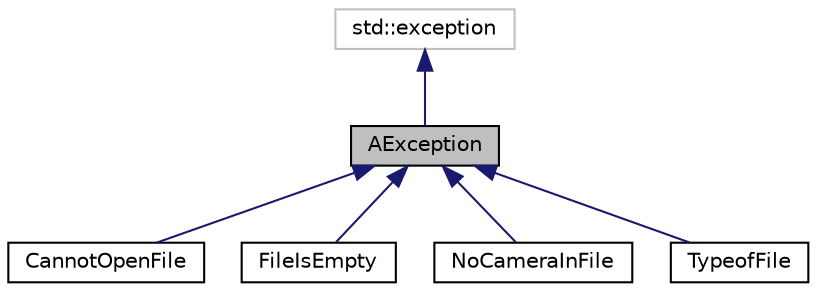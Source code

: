 digraph "AException"
{
 // LATEX_PDF_SIZE
  edge [fontname="Helvetica",fontsize="10",labelfontname="Helvetica",labelfontsize="10"];
  node [fontname="Helvetica",fontsize="10",shape=record];
  Node1 [label="AException",height=0.2,width=0.4,color="black", fillcolor="grey75", style="filled", fontcolor="black",tooltip=" "];
  Node2 -> Node1 [dir="back",color="midnightblue",fontsize="10",style="solid"];
  Node2 [label="std::exception",height=0.2,width=0.4,color="grey75", fillcolor="white", style="filled",tooltip=" "];
  Node1 -> Node3 [dir="back",color="midnightblue",fontsize="10",style="solid"];
  Node3 [label="CannotOpenFile",height=0.2,width=0.4,color="black", fillcolor="white", style="filled",URL="$classCannotOpenFile.html",tooltip=" "];
  Node1 -> Node4 [dir="back",color="midnightblue",fontsize="10",style="solid"];
  Node4 [label="FileIsEmpty",height=0.2,width=0.4,color="black", fillcolor="white", style="filled",URL="$classFileIsEmpty.html",tooltip=" "];
  Node1 -> Node5 [dir="back",color="midnightblue",fontsize="10",style="solid"];
  Node5 [label="NoCameraInFile",height=0.2,width=0.4,color="black", fillcolor="white", style="filled",URL="$classNoCameraInFile.html",tooltip=" "];
  Node1 -> Node6 [dir="back",color="midnightblue",fontsize="10",style="solid"];
  Node6 [label="TypeofFile",height=0.2,width=0.4,color="black", fillcolor="white", style="filled",URL="$classTypeofFile.html",tooltip=" "];
}
